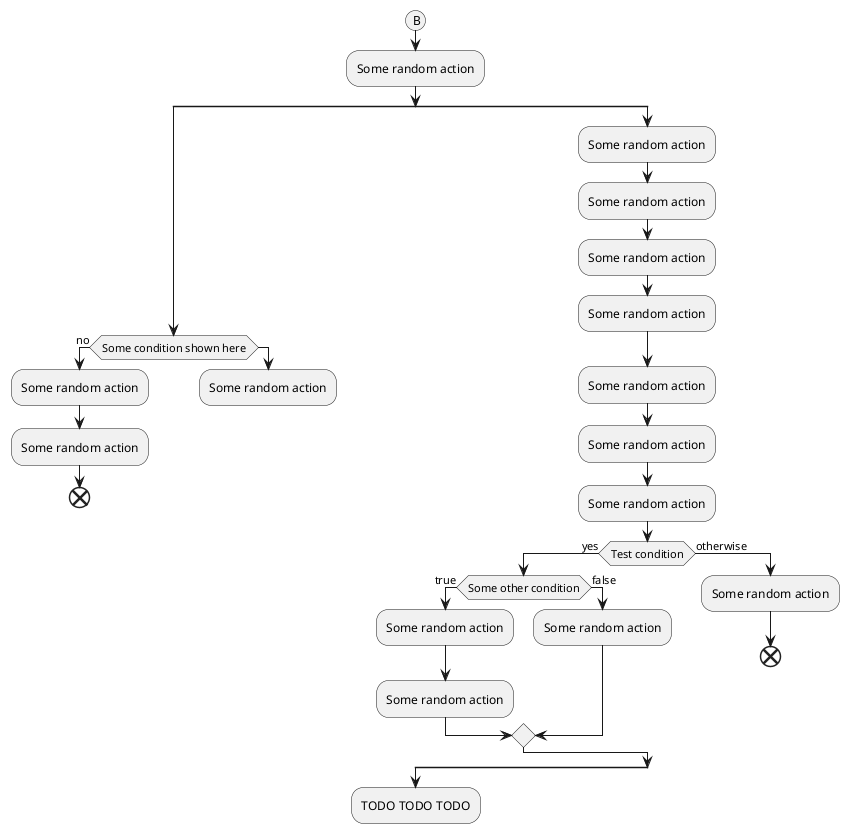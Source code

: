 {
  "sha1": "lq042zyuu787014h9e5wkjn2uphpn5n",
  "insertion": {
    "when": "2024-06-03T18:59:34.378Z",
    "url": "https://forum.plantuml.net/11010/activity-diagram-swimlanes-generates-diagram-whitespace",
    "user": "plantuml@gmail.com"
  }
}
@startuml

(B)
:Some random action;

split
        if (Some condition shown here) then (no)
                :Some random action;
                
                :Some random action;
                end;
        else
                :Some random action;
                detach;
        endif;
split again
        :Some random action;

        :Some random action;
        
        :Some random action;

        :Some random action;

        :Some random action;

        :Some random action;

        :Some random action;

        if (Test condition) then (yes)
                if (Some other condition) then (true)
                        :Some random action;
                        :Some random action;
                else (false)
                        :Some random action;
                endif
                
        else (otherwise)
                :Some random action;
                end;
        endif

end split

:TODO TODO TODO;
@enduml
